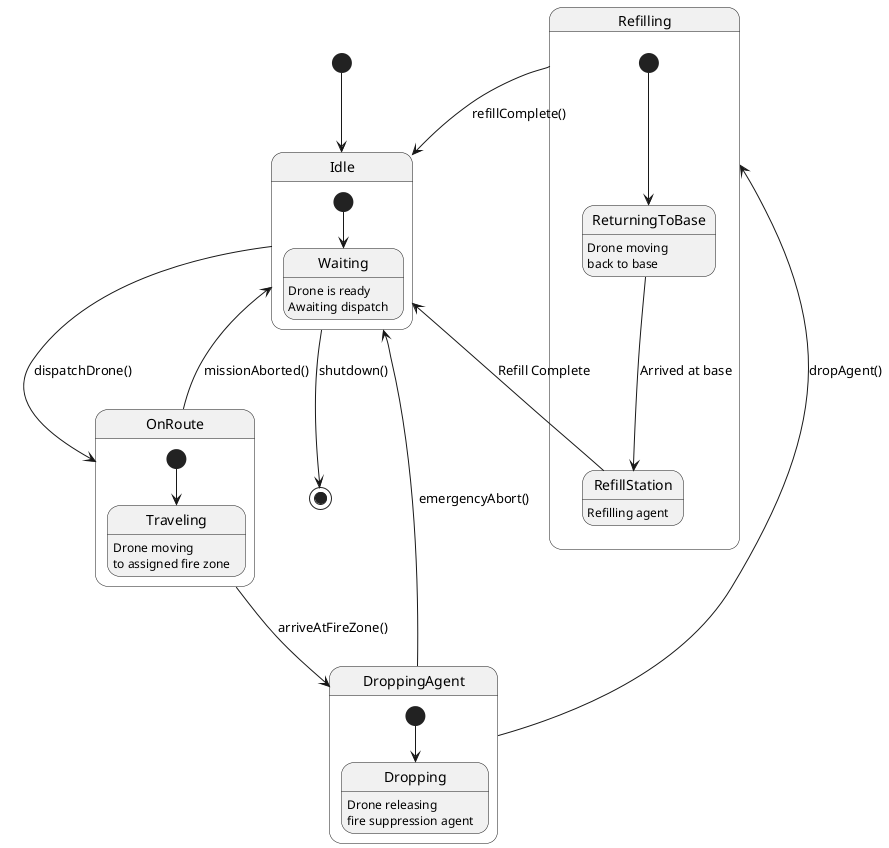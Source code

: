 @startuml
[*] --> Idle

Idle --> OnRoute : dispatchDrone()
OnRoute --> DroppingAgent : arriveAtFireZone()
DroppingAgent --> Refilling : dropAgent()
Refilling --> Idle : refillComplete()

OnRoute --> Idle : missionAborted()
DroppingAgent --> Idle : emergencyAbort()

Idle --> [*] : shutdown()

state Idle {
    [*] --> Waiting
    Waiting : Drone is ready\nAwaiting dispatch
}

state OnRoute {
    [*] --> Traveling
    Traveling : Drone moving\nto assigned fire zone
}

state DroppingAgent {
    [*] --> Dropping
    Dropping : Drone releasing\nfire suppression agent
}

state Refilling {
    [*] --> ReturningToBase
    ReturningToBase : Drone moving\nback to base
    ReturningToBase --> RefillStation : Arrived at base
    RefillStation : Refilling agent
    RefillStation --> Idle : Refill Complete
}
@enduml